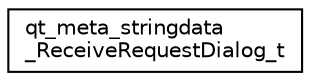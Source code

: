 digraph "Graphical Class Hierarchy"
{
 // LATEX_PDF_SIZE
  edge [fontname="Helvetica",fontsize="10",labelfontname="Helvetica",labelfontsize="10"];
  node [fontname="Helvetica",fontsize="10",shape=record];
  rankdir="LR";
  Node0 [label="qt_meta_stringdata\l_ReceiveRequestDialog_t",height=0.2,width=0.4,color="black", fillcolor="white", style="filled",URL="$structqt__meta__stringdata___receive_request_dialog__t.html",tooltip=" "];
}
